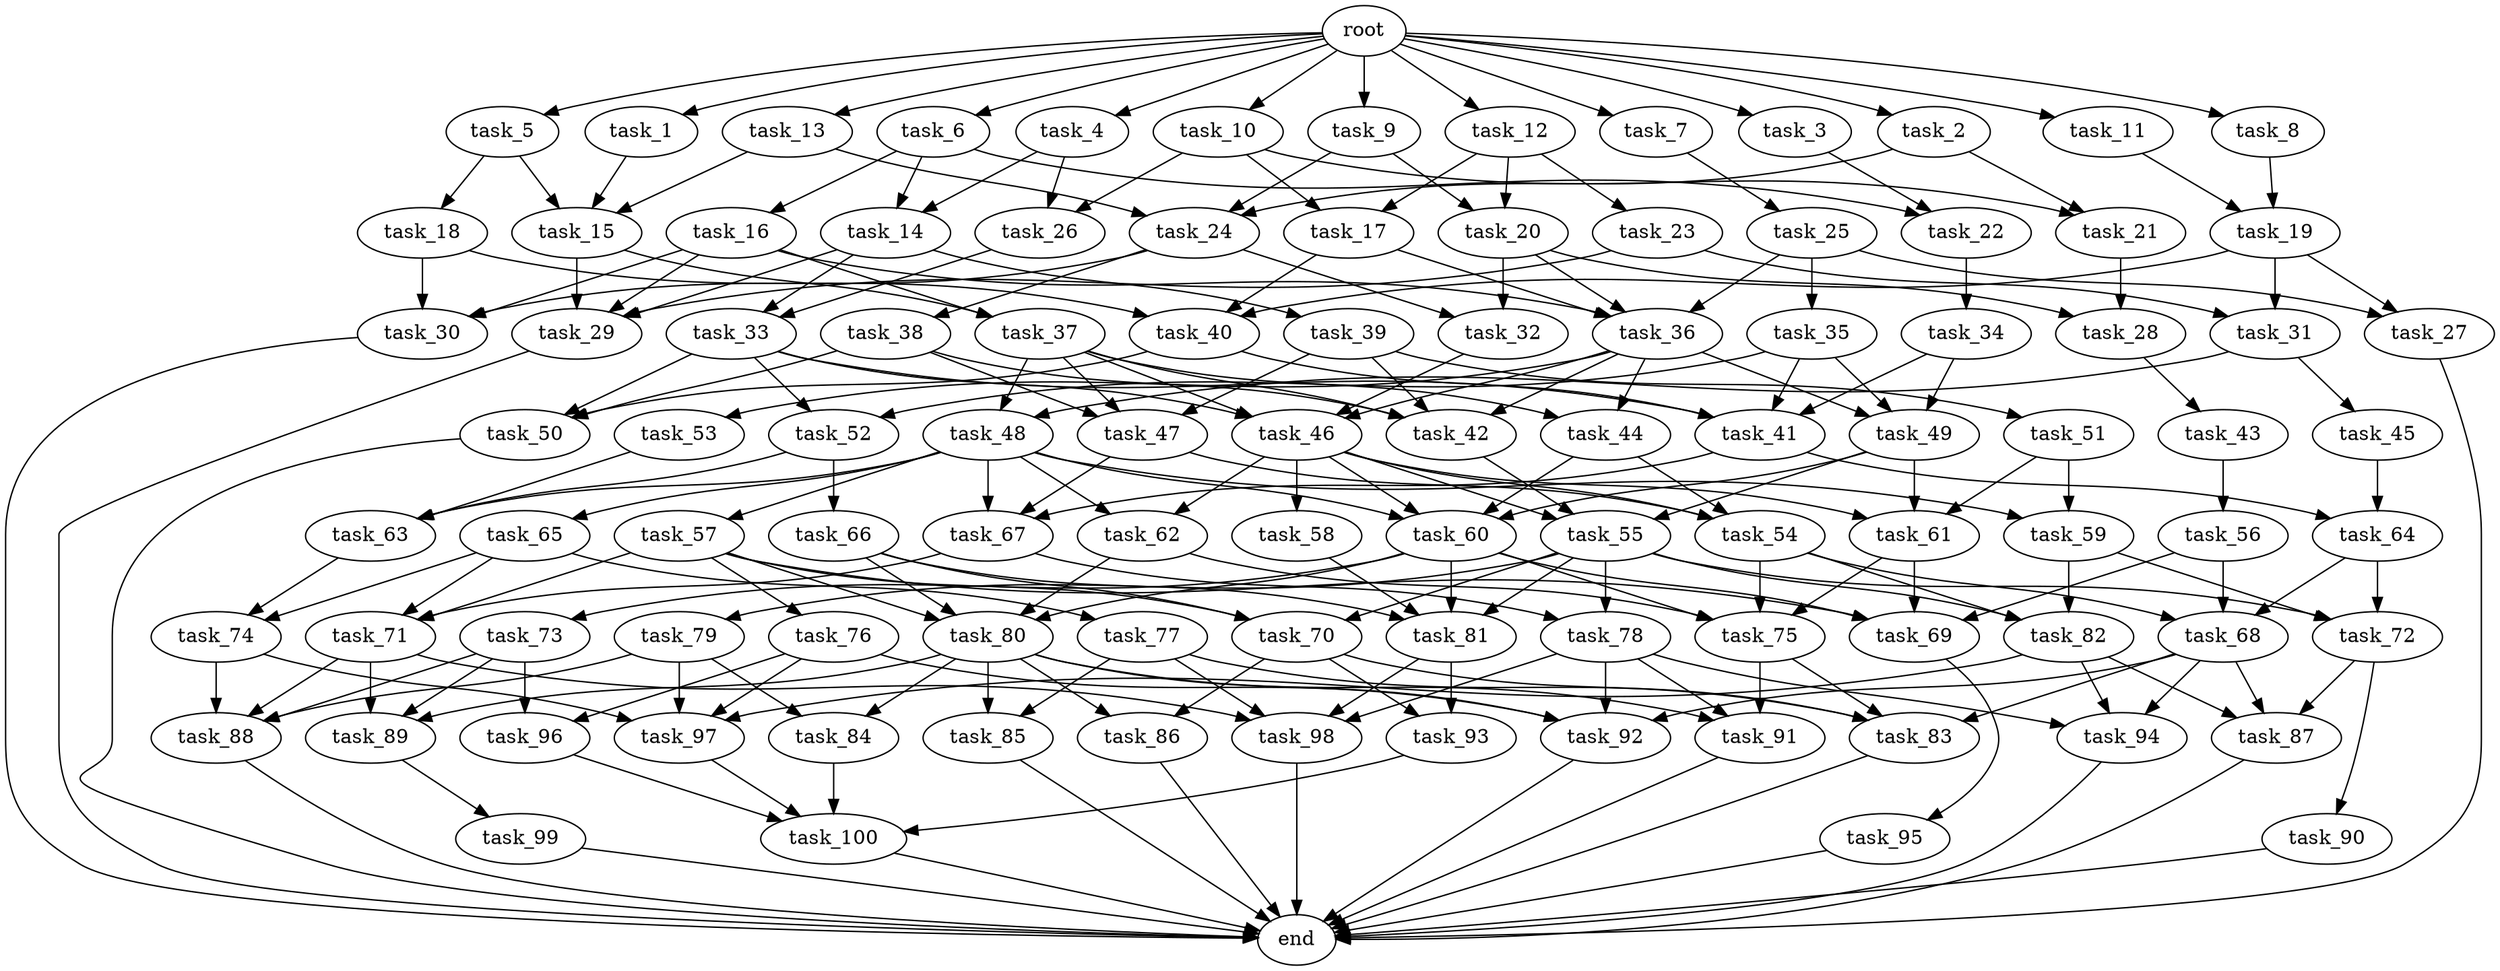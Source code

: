digraph G {
  task_66 [size="6.984083e+08"];
  task_71 [size="1.089735e+08"];
  task_79 [size="3.072886e+09"];
  task_27 [size="2.755739e+09"];
  task_34 [size="4.665530e+09"];
  task_69 [size="3.830186e+09"];
  task_63 [size="1.395108e+08"];
  task_87 [size="3.468420e+09"];
  task_26 [size="2.151715e+09"];
  task_25 [size="2.300577e+09"];
  task_44 [size="2.235729e+09"];
  task_19 [size="3.600460e+07"];
  task_57 [size="4.944914e+09"];
  task_47 [size="2.037605e+09"];
  task_29 [size="3.059421e+08"];
  task_20 [size="1.841906e+09"];
  task_56 [size="4.147917e+09"];
  task_15 [size="5.358686e+08"];
  task_77 [size="3.344844e+09"];
  task_92 [size="2.142909e+09"];
  task_100 [size="4.966529e+09"];
  task_16 [size="4.789078e+09"];
  task_91 [size="2.461466e+09"];
  task_82 [size="6.975932e+08"];
  task_73 [size="3.079040e+09"];
  task_65 [size="2.178401e+09"];
  task_10 [size="4.915594e+09"];
  task_30 [size="4.384797e+09"];
  task_23 [size="2.476347e+09"];
  task_78 [size="9.352867e+07"];
  task_28 [size="1.797527e+09"];
  task_38 [size="2.045534e+09"];
  task_32 [size="4.547675e+08"];
  task_4 [size="1.171059e+08"];
  task_9 [size="4.020821e+09"];
  task_84 [size="3.483195e+09"];
  task_14 [size="2.282632e+09"];
  end [size="0.000000e+00"];
  task_83 [size="1.000021e+09"];
  task_90 [size="2.120200e+09"];
  task_59 [size="1.667258e+09"];
  task_12 [size="2.338731e+09"];
  task_46 [size="3.916820e+09"];
  task_36 [size="2.973377e+09"];
  task_40 [size="3.981417e+09"];
  task_62 [size="5.339824e+08"];
  task_45 [size="4.776228e+09"];
  task_53 [size="9.486654e+08"];
  task_24 [size="1.670947e+09"];
  task_33 [size="1.060415e+09"];
  task_89 [size="1.042642e+09"];
  task_94 [size="4.497467e+08"];
  task_41 [size="3.203164e+09"];
  task_72 [size="1.268545e+09"];
  task_18 [size="3.220453e+09"];
  task_64 [size="3.563411e+09"];
  task_54 [size="2.832109e+09"];
  task_95 [size="1.985875e+09"];
  task_70 [size="3.490381e+09"];
  task_11 [size="2.825967e+09"];
  task_43 [size="3.556716e+09"];
  task_88 [size="2.575609e+09"];
  task_96 [size="4.351518e+09"];
  task_6 [size="1.736041e+09"];
  task_42 [size="2.506022e+09"];
  task_17 [size="3.054421e+09"];
  task_22 [size="2.818454e+09"];
  task_93 [size="3.281707e+09"];
  task_98 [size="4.312229e+09"];
  task_97 [size="1.569963e+09"];
  task_58 [size="2.744779e+09"];
  task_67 [size="3.922737e+09"];
  root [size="0.000000e+00"];
  task_48 [size="2.586290e+09"];
  task_35 [size="3.516968e+09"];
  task_80 [size="7.109379e+08"];
  task_99 [size="1.399629e+09"];
  task_68 [size="8.004122e+08"];
  task_1 [size="8.318605e+08"];
  task_55 [size="2.824150e+09"];
  task_13 [size="3.787721e+09"];
  task_52 [size="1.588093e+09"];
  task_81 [size="2.993461e+09"];
  task_39 [size="1.313720e+09"];
  task_2 [size="6.717987e+08"];
  task_37 [size="3.170237e+09"];
  task_5 [size="4.059267e+08"];
  task_76 [size="3.855605e+09"];
  task_51 [size="2.677066e+09"];
  task_7 [size="2.419328e+09"];
  task_60 [size="2.410549e+09"];
  task_74 [size="8.593785e+08"];
  task_85 [size="1.654985e+09"];
  task_49 [size="4.047060e+09"];
  task_31 [size="2.777887e+09"];
  task_21 [size="2.070755e+09"];
  task_3 [size="5.634191e+08"];
  task_8 [size="2.425944e+09"];
  task_75 [size="2.960061e+09"];
  task_50 [size="4.098657e+09"];
  task_61 [size="6.150771e+08"];
  task_86 [size="4.345022e+08"];

  task_66 -> task_80 [size="1.396817e+08"];
  task_66 -> task_81 [size="1.396817e+08"];
  task_66 -> task_70 [size="1.396817e+08"];
  task_71 -> task_88 [size="7.264902e+06"];
  task_71 -> task_89 [size="7.264902e+06"];
  task_71 -> task_98 [size="7.264902e+06"];
  task_79 -> task_88 [size="6.145773e+08"];
  task_79 -> task_97 [size="6.145773e+08"];
  task_79 -> task_84 [size="6.145773e+08"];
  task_27 -> end [size="1.000000e-12"];
  task_34 -> task_49 [size="9.331060e+08"];
  task_34 -> task_41 [size="9.331060e+08"];
  task_69 -> task_95 [size="1.915093e+08"];
  task_63 -> task_74 [size="9.300722e+06"];
  task_87 -> end [size="1.000000e-12"];
  task_26 -> task_33 [size="2.151715e+08"];
  task_25 -> task_27 [size="4.601155e+08"];
  task_25 -> task_36 [size="4.601155e+08"];
  task_25 -> task_35 [size="4.601155e+08"];
  task_44 -> task_54 [size="2.235729e+08"];
  task_44 -> task_60 [size="2.235729e+08"];
  task_19 -> task_27 [size="3.600460e+06"];
  task_19 -> task_31 [size="3.600460e+06"];
  task_19 -> task_40 [size="3.600460e+06"];
  task_57 -> task_76 [size="9.889828e+08"];
  task_57 -> task_80 [size="9.889828e+08"];
  task_57 -> task_70 [size="9.889828e+08"];
  task_57 -> task_69 [size="9.889828e+08"];
  task_57 -> task_71 [size="9.889828e+08"];
  task_47 -> task_54 [size="1.358404e+08"];
  task_47 -> task_67 [size="1.358404e+08"];
  task_29 -> end [size="1.000000e-12"];
  task_20 -> task_36 [size="1.841906e+08"];
  task_20 -> task_28 [size="1.841906e+08"];
  task_20 -> task_32 [size="1.841906e+08"];
  task_56 -> task_68 [size="8.295833e+08"];
  task_56 -> task_69 [size="8.295833e+08"];
  task_15 -> task_37 [size="3.572457e+07"];
  task_15 -> task_29 [size="3.572457e+07"];
  task_77 -> task_83 [size="6.689689e+08"];
  task_77 -> task_85 [size="6.689689e+08"];
  task_77 -> task_98 [size="6.689689e+08"];
  task_92 -> end [size="1.000000e-12"];
  task_100 -> end [size="1.000000e-12"];
  task_16 -> task_36 [size="9.578156e+08"];
  task_16 -> task_37 [size="9.578156e+08"];
  task_16 -> task_30 [size="9.578156e+08"];
  task_16 -> task_29 [size="9.578156e+08"];
  task_91 -> end [size="1.000000e-12"];
  task_82 -> task_94 [size="4.650621e+07"];
  task_82 -> task_97 [size="4.650621e+07"];
  task_82 -> task_87 [size="4.650621e+07"];
  task_73 -> task_88 [size="6.158080e+08"];
  task_73 -> task_96 [size="6.158080e+08"];
  task_73 -> task_89 [size="6.158080e+08"];
  task_65 -> task_74 [size="4.356802e+08"];
  task_65 -> task_77 [size="4.356802e+08"];
  task_65 -> task_71 [size="4.356802e+08"];
  task_10 -> task_17 [size="9.831187e+08"];
  task_10 -> task_26 [size="9.831187e+08"];
  task_10 -> task_21 [size="9.831187e+08"];
  task_30 -> end [size="1.000000e-12"];
  task_23 -> task_31 [size="4.952694e+08"];
  task_23 -> task_29 [size="4.952694e+08"];
  task_78 -> task_94 [size="9.352867e+06"];
  task_78 -> task_92 [size="9.352867e+06"];
  task_78 -> task_91 [size="9.352867e+06"];
  task_78 -> task_98 [size="9.352867e+06"];
  task_28 -> task_43 [size="1.797527e+08"];
  task_38 -> task_50 [size="4.091068e+08"];
  task_38 -> task_47 [size="4.091068e+08"];
  task_38 -> task_42 [size="4.091068e+08"];
  task_32 -> task_46 [size="4.547675e+07"];
  task_4 -> task_26 [size="2.342117e+07"];
  task_4 -> task_14 [size="2.342117e+07"];
  task_9 -> task_20 [size="8.041643e+08"];
  task_9 -> task_24 [size="8.041643e+08"];
  task_84 -> task_100 [size="3.483195e+08"];
  task_14 -> task_33 [size="2.282632e+08"];
  task_14 -> task_29 [size="2.282632e+08"];
  task_14 -> task_39 [size="2.282632e+08"];
  task_83 -> end [size="1.000000e-12"];
  task_90 -> end [size="1.000000e-12"];
  task_59 -> task_72 [size="1.667258e+08"];
  task_59 -> task_82 [size="1.667258e+08"];
  task_12 -> task_17 [size="4.677461e+08"];
  task_12 -> task_20 [size="4.677461e+08"];
  task_12 -> task_23 [size="4.677461e+08"];
  task_46 -> task_58 [size="1.958410e+08"];
  task_46 -> task_60 [size="1.958410e+08"];
  task_46 -> task_62 [size="1.958410e+08"];
  task_46 -> task_55 [size="1.958410e+08"];
  task_46 -> task_54 [size="1.958410e+08"];
  task_46 -> task_61 [size="1.958410e+08"];
  task_36 -> task_49 [size="1.486689e+08"];
  task_36 -> task_53 [size="1.486689e+08"];
  task_36 -> task_46 [size="1.486689e+08"];
  task_36 -> task_42 [size="1.486689e+08"];
  task_36 -> task_44 [size="1.486689e+08"];
  task_40 -> task_41 [size="2.654278e+08"];
  task_40 -> task_50 [size="2.654278e+08"];
  task_62 -> task_75 [size="5.339824e+07"];
  task_62 -> task_80 [size="5.339824e+07"];
  task_45 -> task_64 [size="9.552457e+08"];
  task_53 -> task_63 [size="1.897331e+08"];
  task_24 -> task_30 [size="1.113965e+08"];
  task_24 -> task_38 [size="1.113965e+08"];
  task_24 -> task_32 [size="1.113965e+08"];
  task_33 -> task_50 [size="1.060415e+08"];
  task_33 -> task_52 [size="1.060415e+08"];
  task_33 -> task_41 [size="1.060415e+08"];
  task_33 -> task_46 [size="1.060415e+08"];
  task_89 -> task_99 [size="6.950948e+07"];
  task_94 -> end [size="1.000000e-12"];
  task_41 -> task_64 [size="1.601582e+08"];
  task_41 -> task_67 [size="1.601582e+08"];
  task_72 -> task_87 [size="8.456967e+07"];
  task_72 -> task_90 [size="8.456967e+07"];
  task_18 -> task_40 [size="6.440907e+08"];
  task_18 -> task_30 [size="6.440907e+08"];
  task_64 -> task_68 [size="3.563411e+08"];
  task_64 -> task_72 [size="3.563411e+08"];
  task_54 -> task_68 [size="1.888073e+08"];
  task_54 -> task_75 [size="1.888073e+08"];
  task_54 -> task_82 [size="1.888073e+08"];
  task_95 -> end [size="1.000000e-12"];
  task_70 -> task_83 [size="2.326921e+08"];
  task_70 -> task_86 [size="2.326921e+08"];
  task_70 -> task_93 [size="2.326921e+08"];
  task_11 -> task_19 [size="5.651934e+08"];
  task_43 -> task_56 [size="7.113431e+08"];
  task_88 -> end [size="1.000000e-12"];
  task_96 -> task_100 [size="4.351518e+08"];
  task_6 -> task_22 [size="3.472083e+08"];
  task_6 -> task_16 [size="3.472083e+08"];
  task_6 -> task_14 [size="3.472083e+08"];
  task_42 -> task_55 [size="1.253011e+08"];
  task_17 -> task_36 [size="3.054421e+08"];
  task_17 -> task_40 [size="3.054421e+08"];
  task_22 -> task_34 [size="2.818454e+08"];
  task_93 -> task_100 [size="3.281707e+08"];
  task_98 -> end [size="1.000000e-12"];
  task_97 -> task_100 [size="7.849815e+07"];
  task_58 -> task_81 [size="5.489559e+08"];
  task_67 -> task_78 [size="2.615158e+08"];
  task_67 -> task_71 [size="2.615158e+08"];
  root -> task_4 [size="1.000000e-12"];
  root -> task_1 [size="1.000000e-12"];
  root -> task_7 [size="1.000000e-12"];
  root -> task_13 [size="1.000000e-12"];
  root -> task_8 [size="1.000000e-12"];
  root -> task_11 [size="1.000000e-12"];
  root -> task_2 [size="1.000000e-12"];
  root -> task_9 [size="1.000000e-12"];
  root -> task_6 [size="1.000000e-12"];
  root -> task_5 [size="1.000000e-12"];
  root -> task_12 [size="1.000000e-12"];
  root -> task_3 [size="1.000000e-12"];
  root -> task_10 [size="1.000000e-12"];
  task_48 -> task_60 [size="2.586290e+08"];
  task_48 -> task_57 [size="2.586290e+08"];
  task_48 -> task_62 [size="2.586290e+08"];
  task_48 -> task_67 [size="2.586290e+08"];
  task_48 -> task_63 [size="2.586290e+08"];
  task_48 -> task_59 [size="2.586290e+08"];
  task_48 -> task_65 [size="2.586290e+08"];
  task_35 -> task_49 [size="7.033936e+08"];
  task_35 -> task_41 [size="7.033936e+08"];
  task_35 -> task_52 [size="7.033936e+08"];
  task_80 -> task_92 [size="3.554689e+07"];
  task_80 -> task_89 [size="3.554689e+07"];
  task_80 -> task_86 [size="3.554689e+07"];
  task_80 -> task_84 [size="3.554689e+07"];
  task_80 -> task_85 [size="3.554689e+07"];
  task_80 -> task_91 [size="3.554689e+07"];
  task_99 -> end [size="1.000000e-12"];
  task_68 -> task_94 [size="5.336081e+07"];
  task_68 -> task_87 [size="5.336081e+07"];
  task_68 -> task_83 [size="5.336081e+07"];
  task_68 -> task_92 [size="5.336081e+07"];
  task_1 -> task_15 [size="1.663721e+08"];
  task_55 -> task_78 [size="1.882766e+08"];
  task_55 -> task_82 [size="1.882766e+08"];
  task_55 -> task_79 [size="1.882766e+08"];
  task_55 -> task_81 [size="1.882766e+08"];
  task_55 -> task_70 [size="1.882766e+08"];
  task_55 -> task_72 [size="1.882766e+08"];
  task_13 -> task_24 [size="7.575441e+08"];
  task_13 -> task_15 [size="7.575441e+08"];
  task_52 -> task_63 [size="1.588093e+08"];
  task_52 -> task_66 [size="1.588093e+08"];
  task_81 -> task_93 [size="1.496730e+08"];
  task_81 -> task_98 [size="1.496730e+08"];
  task_39 -> task_47 [size="2.627440e+08"];
  task_39 -> task_51 [size="2.627440e+08"];
  task_39 -> task_42 [size="2.627440e+08"];
  task_2 -> task_21 [size="1.343597e+08"];
  task_2 -> task_24 [size="1.343597e+08"];
  task_37 -> task_42 [size="3.170237e+08"];
  task_37 -> task_47 [size="3.170237e+08"];
  task_37 -> task_46 [size="3.170237e+08"];
  task_37 -> task_48 [size="3.170237e+08"];
  task_37 -> task_44 [size="3.170237e+08"];
  task_5 -> task_15 [size="8.118535e+07"];
  task_5 -> task_18 [size="8.118535e+07"];
  task_76 -> task_97 [size="7.711210e+08"];
  task_76 -> task_96 [size="7.711210e+08"];
  task_76 -> task_92 [size="7.711210e+08"];
  task_51 -> task_59 [size="5.354133e+08"];
  task_51 -> task_61 [size="5.354133e+08"];
  task_7 -> task_25 [size="4.838656e+08"];
  task_60 -> task_75 [size="1.205275e+08"];
  task_60 -> task_80 [size="1.205275e+08"];
  task_60 -> task_81 [size="1.205275e+08"];
  task_60 -> task_73 [size="1.205275e+08"];
  task_60 -> task_69 [size="1.205275e+08"];
  task_74 -> task_88 [size="8.593785e+07"];
  task_74 -> task_97 [size="8.593785e+07"];
  task_85 -> end [size="1.000000e-12"];
  task_49 -> task_60 [size="2.698040e+08"];
  task_49 -> task_55 [size="2.698040e+08"];
  task_49 -> task_61 [size="2.698040e+08"];
  task_31 -> task_45 [size="2.777887e+08"];
  task_31 -> task_48 [size="2.777887e+08"];
  task_21 -> task_28 [size="2.070755e+08"];
  task_3 -> task_22 [size="1.126838e+08"];
  task_8 -> task_19 [size="4.851887e+08"];
  task_75 -> task_83 [size="1.480031e+08"];
  task_75 -> task_91 [size="1.480031e+08"];
  task_50 -> end [size="1.000000e-12"];
  task_61 -> task_75 [size="4.100514e+07"];
  task_61 -> task_69 [size="4.100514e+07"];
  task_86 -> end [size="1.000000e-12"];
}

